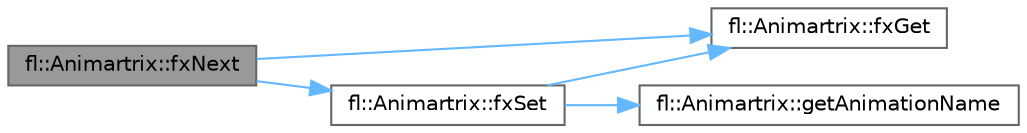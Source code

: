 digraph "fl::Animartrix::fxNext"
{
 // INTERACTIVE_SVG=YES
 // LATEX_PDF_SIZE
  bgcolor="transparent";
  edge [fontname=Helvetica,fontsize=10,labelfontname=Helvetica,labelfontsize=10];
  node [fontname=Helvetica,fontsize=10,shape=box,height=0.2,width=0.4];
  rankdir="LR";
  Node1 [id="Node000001",label="fl::Animartrix::fxNext",height=0.2,width=0.4,color="gray40", fillcolor="grey60", style="filled", fontcolor="black",tooltip=" "];
  Node1 -> Node2 [id="edge1_Node000001_Node000002",color="steelblue1",style="solid",tooltip=" "];
  Node2 [id="Node000002",label="fl::Animartrix::fxGet",height=0.2,width=0.4,color="grey40", fillcolor="white", style="filled",URL="$d8/df5/classfl_1_1_animartrix_abaf7df331465ceed41d6d2e39699d22e.html#abaf7df331465ceed41d6d2e39699d22e",tooltip=" "];
  Node1 -> Node3 [id="edge2_Node000001_Node000003",color="steelblue1",style="solid",tooltip=" "];
  Node3 [id="Node000003",label="fl::Animartrix::fxSet",height=0.2,width=0.4,color="grey40", fillcolor="white", style="filled",URL="$d8/df5/classfl_1_1_animartrix_ad444f074926b414d014fcd4eff21e1bc.html#ad444f074926b414d014fcd4eff21e1bc",tooltip=" "];
  Node3 -> Node2 [id="edge3_Node000003_Node000002",color="steelblue1",style="solid",tooltip=" "];
  Node3 -> Node4 [id="edge4_Node000003_Node000004",color="steelblue1",style="solid",tooltip=" "];
  Node4 [id="Node000004",label="fl::Animartrix::getAnimationName",height=0.2,width=0.4,color="grey40", fillcolor="white", style="filled",URL="$d8/df5/classfl_1_1_animartrix_af3a0f4b52a728fdebd782b1cfed25749.html#af3a0f4b52a728fdebd782b1cfed25749",tooltip=" "];
}
